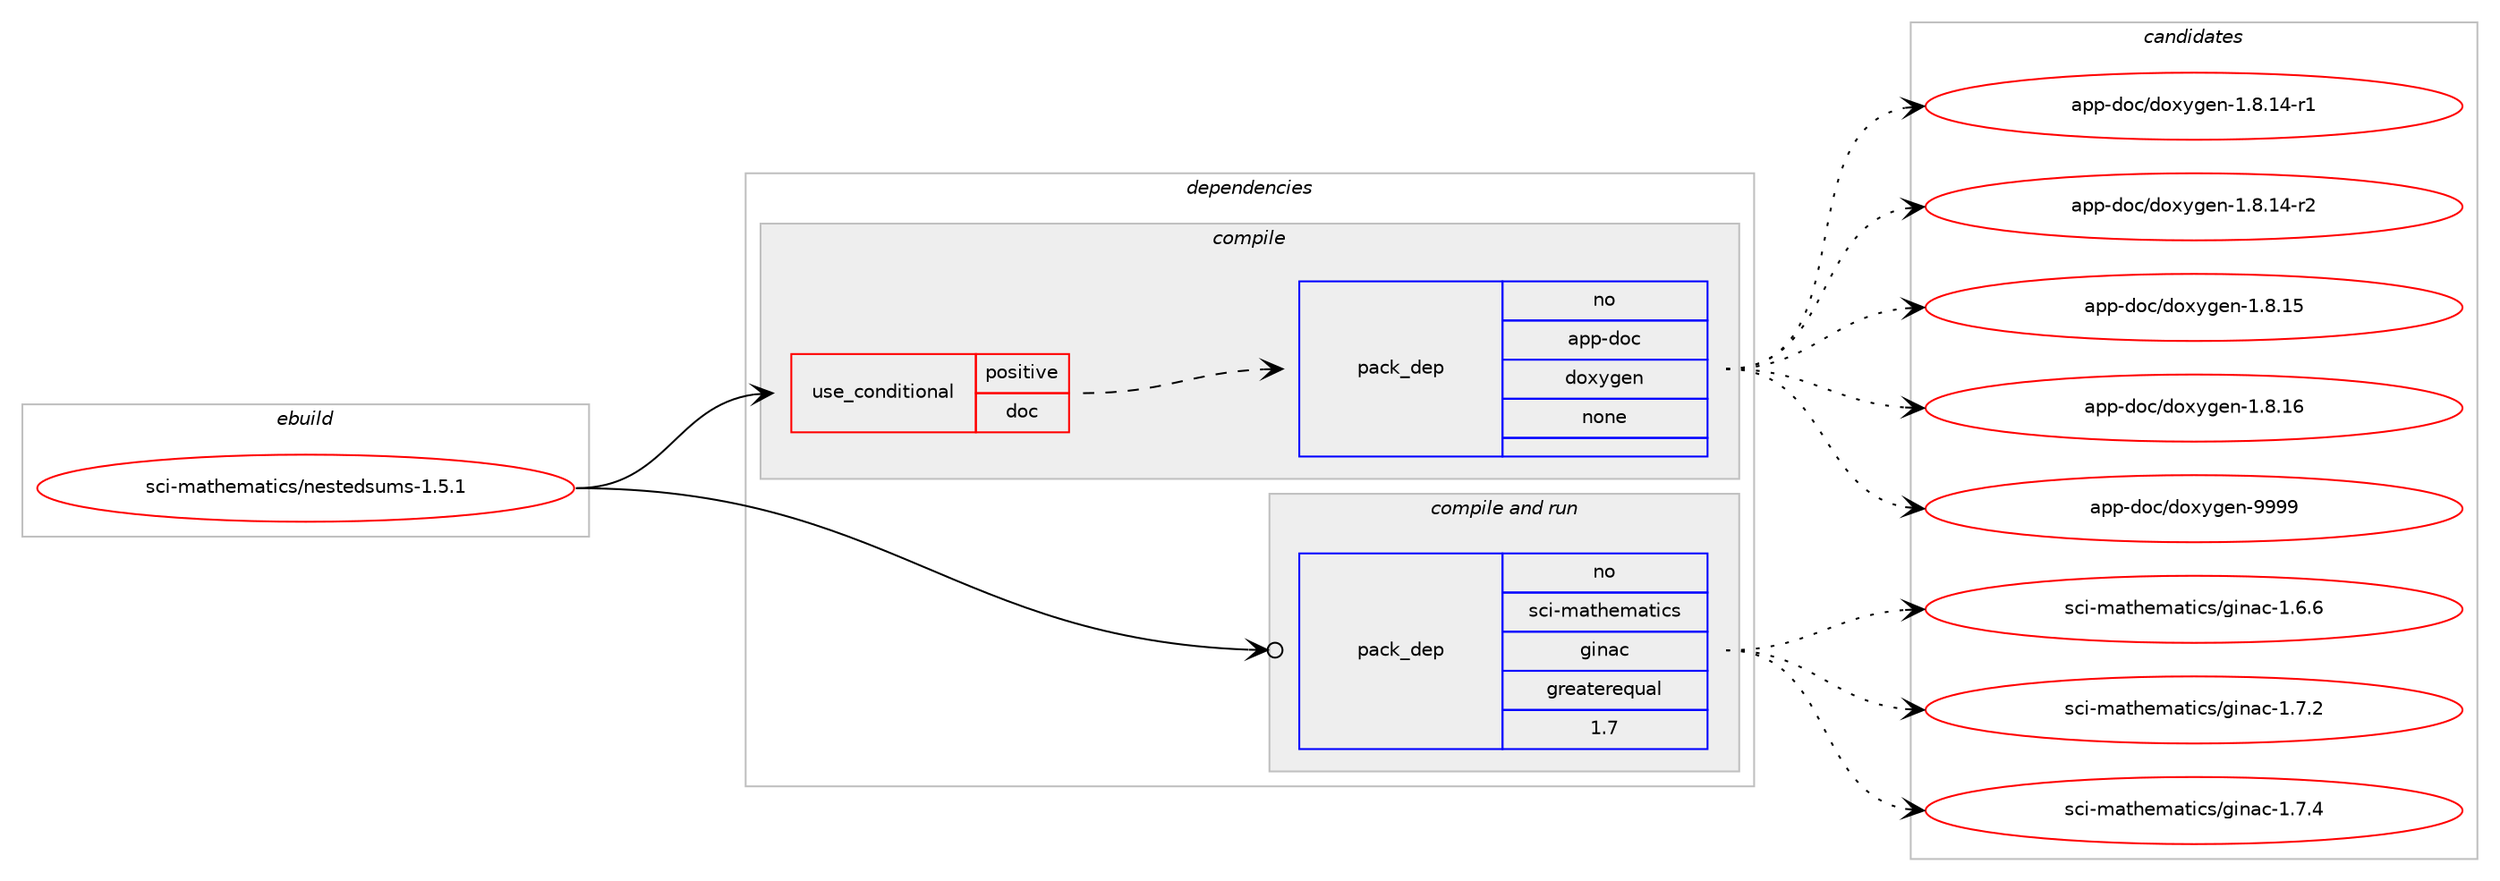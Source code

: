 digraph prolog {

# *************
# Graph options
# *************

newrank=true;
concentrate=true;
compound=true;
graph [rankdir=LR,fontname=Helvetica,fontsize=10,ranksep=1.5];#, ranksep=2.5, nodesep=0.2];
edge  [arrowhead=vee];
node  [fontname=Helvetica,fontsize=10];

# **********
# The ebuild
# **********

subgraph cluster_leftcol {
color=gray;
rank=same;
label=<<i>ebuild</i>>;
id [label="sci-mathematics/nestedsums-1.5.1", color=red, width=4, href="../sci-mathematics/nestedsums-1.5.1.svg"];
}

# ****************
# The dependencies
# ****************

subgraph cluster_midcol {
color=gray;
label=<<i>dependencies</i>>;
subgraph cluster_compile {
fillcolor="#eeeeee";
style=filled;
label=<<i>compile</i>>;
subgraph cond209200 {
dependency861641 [label=<<TABLE BORDER="0" CELLBORDER="1" CELLSPACING="0" CELLPADDING="4"><TR><TD ROWSPAN="3" CELLPADDING="10">use_conditional</TD></TR><TR><TD>positive</TD></TR><TR><TD>doc</TD></TR></TABLE>>, shape=none, color=red];
subgraph pack637209 {
dependency861642 [label=<<TABLE BORDER="0" CELLBORDER="1" CELLSPACING="0" CELLPADDING="4" WIDTH="220"><TR><TD ROWSPAN="6" CELLPADDING="30">pack_dep</TD></TR><TR><TD WIDTH="110">no</TD></TR><TR><TD>app-doc</TD></TR><TR><TD>doxygen</TD></TR><TR><TD>none</TD></TR><TR><TD></TD></TR></TABLE>>, shape=none, color=blue];
}
dependency861641:e -> dependency861642:w [weight=20,style="dashed",arrowhead="vee"];
}
id:e -> dependency861641:w [weight=20,style="solid",arrowhead="vee"];
}
subgraph cluster_compileandrun {
fillcolor="#eeeeee";
style=filled;
label=<<i>compile and run</i>>;
subgraph pack637210 {
dependency861643 [label=<<TABLE BORDER="0" CELLBORDER="1" CELLSPACING="0" CELLPADDING="4" WIDTH="220"><TR><TD ROWSPAN="6" CELLPADDING="30">pack_dep</TD></TR><TR><TD WIDTH="110">no</TD></TR><TR><TD>sci-mathematics</TD></TR><TR><TD>ginac</TD></TR><TR><TD>greaterequal</TD></TR><TR><TD>1.7</TD></TR></TABLE>>, shape=none, color=blue];
}
id:e -> dependency861643:w [weight=20,style="solid",arrowhead="odotvee"];
}
subgraph cluster_run {
fillcolor="#eeeeee";
style=filled;
label=<<i>run</i>>;
}
}

# **************
# The candidates
# **************

subgraph cluster_choices {
rank=same;
color=gray;
label=<<i>candidates</i>>;

subgraph choice637209 {
color=black;
nodesep=1;
choice97112112451001119947100111120121103101110454946564649524511449 [label="app-doc/doxygen-1.8.14-r1", color=red, width=4,href="../app-doc/doxygen-1.8.14-r1.svg"];
choice97112112451001119947100111120121103101110454946564649524511450 [label="app-doc/doxygen-1.8.14-r2", color=red, width=4,href="../app-doc/doxygen-1.8.14-r2.svg"];
choice9711211245100111994710011112012110310111045494656464953 [label="app-doc/doxygen-1.8.15", color=red, width=4,href="../app-doc/doxygen-1.8.15.svg"];
choice9711211245100111994710011112012110310111045494656464954 [label="app-doc/doxygen-1.8.16", color=red, width=4,href="../app-doc/doxygen-1.8.16.svg"];
choice971121124510011199471001111201211031011104557575757 [label="app-doc/doxygen-9999", color=red, width=4,href="../app-doc/doxygen-9999.svg"];
dependency861642:e -> choice97112112451001119947100111120121103101110454946564649524511449:w [style=dotted,weight="100"];
dependency861642:e -> choice97112112451001119947100111120121103101110454946564649524511450:w [style=dotted,weight="100"];
dependency861642:e -> choice9711211245100111994710011112012110310111045494656464953:w [style=dotted,weight="100"];
dependency861642:e -> choice9711211245100111994710011112012110310111045494656464954:w [style=dotted,weight="100"];
dependency861642:e -> choice971121124510011199471001111201211031011104557575757:w [style=dotted,weight="100"];
}
subgraph choice637210 {
color=black;
nodesep=1;
choice1159910545109971161041011099711610599115471031051109799454946544654 [label="sci-mathematics/ginac-1.6.6", color=red, width=4,href="../sci-mathematics/ginac-1.6.6.svg"];
choice1159910545109971161041011099711610599115471031051109799454946554650 [label="sci-mathematics/ginac-1.7.2", color=red, width=4,href="../sci-mathematics/ginac-1.7.2.svg"];
choice1159910545109971161041011099711610599115471031051109799454946554652 [label="sci-mathematics/ginac-1.7.4", color=red, width=4,href="../sci-mathematics/ginac-1.7.4.svg"];
dependency861643:e -> choice1159910545109971161041011099711610599115471031051109799454946544654:w [style=dotted,weight="100"];
dependency861643:e -> choice1159910545109971161041011099711610599115471031051109799454946554650:w [style=dotted,weight="100"];
dependency861643:e -> choice1159910545109971161041011099711610599115471031051109799454946554652:w [style=dotted,weight="100"];
}
}

}
